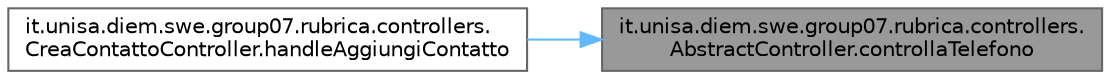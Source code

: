 digraph "it.unisa.diem.swe.group07.rubrica.controllers.AbstractController.controllaTelefono"
{
 // LATEX_PDF_SIZE
  bgcolor="transparent";
  edge [fontname=Helvetica,fontsize=10,labelfontname=Helvetica,labelfontsize=10];
  node [fontname=Helvetica,fontsize=10,shape=box,height=0.2,width=0.4];
  rankdir="RL";
  Node1 [id="Node000001",label="it.unisa.diem.swe.group07.rubrica.controllers.\lAbstractController.controllaTelefono",height=0.2,width=0.4,color="gray40", fillcolor="grey60", style="filled", fontcolor="black",tooltip="metodo per la verifica del numero telefonico del contatto."];
  Node1 -> Node2 [id="edge1_Node000001_Node000002",dir="back",color="steelblue1",style="solid",tooltip=" "];
  Node2 [id="Node000002",label="it.unisa.diem.swe.group07.rubrica.controllers.\lCreaContattoController.handleAggiungiContatto",height=0.2,width=0.4,color="grey40", fillcolor="white", style="filled",URL="$classit_1_1unisa_1_1diem_1_1swe_1_1group07_1_1rubrica_1_1controllers_1_1_crea_contatto_controller.html#a16d9eaa6b2dcf48fa2e33e168a17e0c2",tooltip="Il metodo preleva i valori dai Text Field, crea un contatto temporaneo e, se i valori inseriti dall'u..."];
}
